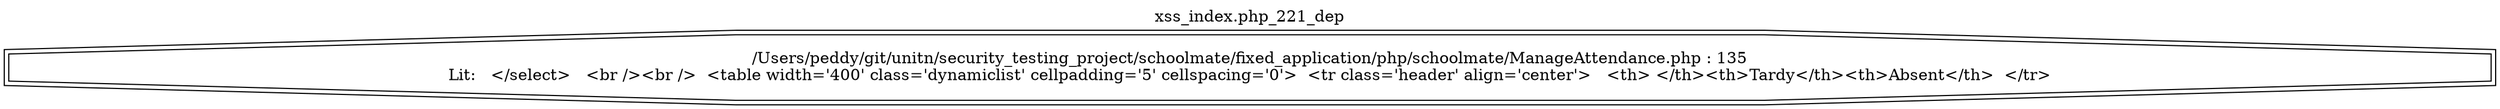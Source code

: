 digraph cfg {
  label="xss_index.php_221_dep";
  labelloc=t;
  n1 [shape=doubleoctagon, label="/Users/peddy/git/unitn/security_testing_project/schoolmate/fixed_application/php/schoolmate/ManageAttendance.php : 135\nLit:   </select>   <br /><br />  <table width='400' class='dynamiclist' cellpadding='5' cellspacing='0'>  <tr class='header' align='center'>   <th>&nbsp;</th><th>Tardy</th><th>Absent</th>  </tr>\n"];
}
